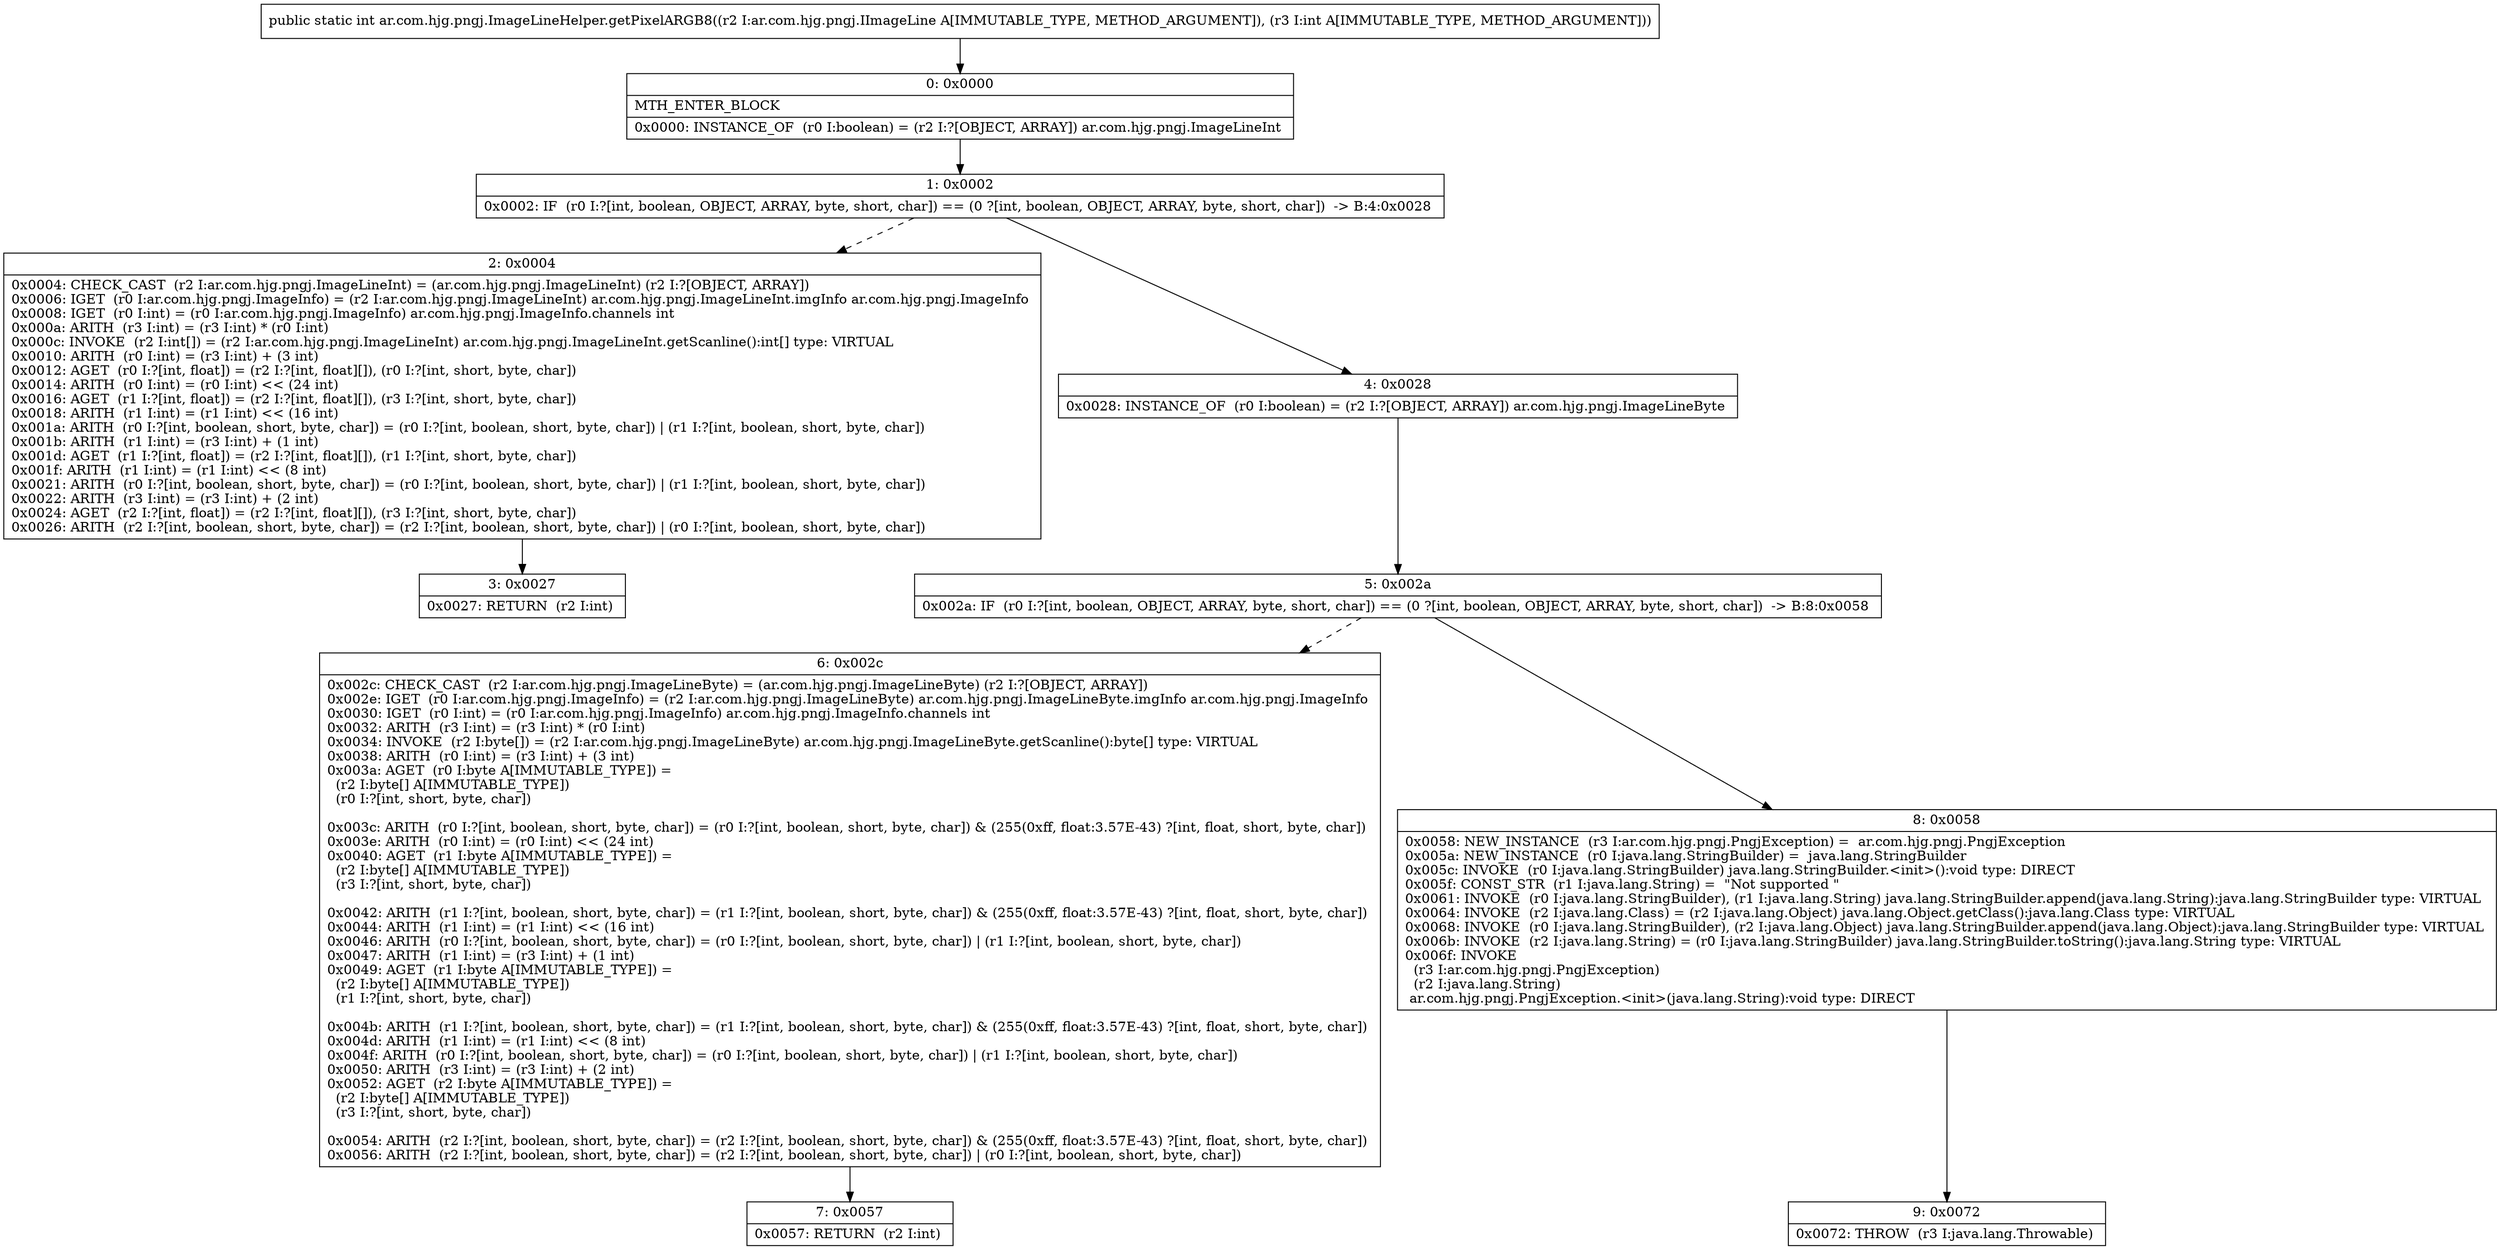 digraph "CFG forar.com.hjg.pngj.ImageLineHelper.getPixelARGB8(Lar\/com\/hjg\/pngj\/IImageLine;I)I" {
Node_0 [shape=record,label="{0\:\ 0x0000|MTH_ENTER_BLOCK\l|0x0000: INSTANCE_OF  (r0 I:boolean) = (r2 I:?[OBJECT, ARRAY]) ar.com.hjg.pngj.ImageLineInt \l}"];
Node_1 [shape=record,label="{1\:\ 0x0002|0x0002: IF  (r0 I:?[int, boolean, OBJECT, ARRAY, byte, short, char]) == (0 ?[int, boolean, OBJECT, ARRAY, byte, short, char])  \-\> B:4:0x0028 \l}"];
Node_2 [shape=record,label="{2\:\ 0x0004|0x0004: CHECK_CAST  (r2 I:ar.com.hjg.pngj.ImageLineInt) = (ar.com.hjg.pngj.ImageLineInt) (r2 I:?[OBJECT, ARRAY]) \l0x0006: IGET  (r0 I:ar.com.hjg.pngj.ImageInfo) = (r2 I:ar.com.hjg.pngj.ImageLineInt) ar.com.hjg.pngj.ImageLineInt.imgInfo ar.com.hjg.pngj.ImageInfo \l0x0008: IGET  (r0 I:int) = (r0 I:ar.com.hjg.pngj.ImageInfo) ar.com.hjg.pngj.ImageInfo.channels int \l0x000a: ARITH  (r3 I:int) = (r3 I:int) * (r0 I:int) \l0x000c: INVOKE  (r2 I:int[]) = (r2 I:ar.com.hjg.pngj.ImageLineInt) ar.com.hjg.pngj.ImageLineInt.getScanline():int[] type: VIRTUAL \l0x0010: ARITH  (r0 I:int) = (r3 I:int) + (3 int) \l0x0012: AGET  (r0 I:?[int, float]) = (r2 I:?[int, float][]), (r0 I:?[int, short, byte, char]) \l0x0014: ARITH  (r0 I:int) = (r0 I:int) \<\< (24 int) \l0x0016: AGET  (r1 I:?[int, float]) = (r2 I:?[int, float][]), (r3 I:?[int, short, byte, char]) \l0x0018: ARITH  (r1 I:int) = (r1 I:int) \<\< (16 int) \l0x001a: ARITH  (r0 I:?[int, boolean, short, byte, char]) = (r0 I:?[int, boolean, short, byte, char]) \| (r1 I:?[int, boolean, short, byte, char]) \l0x001b: ARITH  (r1 I:int) = (r3 I:int) + (1 int) \l0x001d: AGET  (r1 I:?[int, float]) = (r2 I:?[int, float][]), (r1 I:?[int, short, byte, char]) \l0x001f: ARITH  (r1 I:int) = (r1 I:int) \<\< (8 int) \l0x0021: ARITH  (r0 I:?[int, boolean, short, byte, char]) = (r0 I:?[int, boolean, short, byte, char]) \| (r1 I:?[int, boolean, short, byte, char]) \l0x0022: ARITH  (r3 I:int) = (r3 I:int) + (2 int) \l0x0024: AGET  (r2 I:?[int, float]) = (r2 I:?[int, float][]), (r3 I:?[int, short, byte, char]) \l0x0026: ARITH  (r2 I:?[int, boolean, short, byte, char]) = (r2 I:?[int, boolean, short, byte, char]) \| (r0 I:?[int, boolean, short, byte, char]) \l}"];
Node_3 [shape=record,label="{3\:\ 0x0027|0x0027: RETURN  (r2 I:int) \l}"];
Node_4 [shape=record,label="{4\:\ 0x0028|0x0028: INSTANCE_OF  (r0 I:boolean) = (r2 I:?[OBJECT, ARRAY]) ar.com.hjg.pngj.ImageLineByte \l}"];
Node_5 [shape=record,label="{5\:\ 0x002a|0x002a: IF  (r0 I:?[int, boolean, OBJECT, ARRAY, byte, short, char]) == (0 ?[int, boolean, OBJECT, ARRAY, byte, short, char])  \-\> B:8:0x0058 \l}"];
Node_6 [shape=record,label="{6\:\ 0x002c|0x002c: CHECK_CAST  (r2 I:ar.com.hjg.pngj.ImageLineByte) = (ar.com.hjg.pngj.ImageLineByte) (r2 I:?[OBJECT, ARRAY]) \l0x002e: IGET  (r0 I:ar.com.hjg.pngj.ImageInfo) = (r2 I:ar.com.hjg.pngj.ImageLineByte) ar.com.hjg.pngj.ImageLineByte.imgInfo ar.com.hjg.pngj.ImageInfo \l0x0030: IGET  (r0 I:int) = (r0 I:ar.com.hjg.pngj.ImageInfo) ar.com.hjg.pngj.ImageInfo.channels int \l0x0032: ARITH  (r3 I:int) = (r3 I:int) * (r0 I:int) \l0x0034: INVOKE  (r2 I:byte[]) = (r2 I:ar.com.hjg.pngj.ImageLineByte) ar.com.hjg.pngj.ImageLineByte.getScanline():byte[] type: VIRTUAL \l0x0038: ARITH  (r0 I:int) = (r3 I:int) + (3 int) \l0x003a: AGET  (r0 I:byte A[IMMUTABLE_TYPE]) = \l  (r2 I:byte[] A[IMMUTABLE_TYPE])\l  (r0 I:?[int, short, byte, char])\l \l0x003c: ARITH  (r0 I:?[int, boolean, short, byte, char]) = (r0 I:?[int, boolean, short, byte, char]) & (255(0xff, float:3.57E\-43) ?[int, float, short, byte, char]) \l0x003e: ARITH  (r0 I:int) = (r0 I:int) \<\< (24 int) \l0x0040: AGET  (r1 I:byte A[IMMUTABLE_TYPE]) = \l  (r2 I:byte[] A[IMMUTABLE_TYPE])\l  (r3 I:?[int, short, byte, char])\l \l0x0042: ARITH  (r1 I:?[int, boolean, short, byte, char]) = (r1 I:?[int, boolean, short, byte, char]) & (255(0xff, float:3.57E\-43) ?[int, float, short, byte, char]) \l0x0044: ARITH  (r1 I:int) = (r1 I:int) \<\< (16 int) \l0x0046: ARITH  (r0 I:?[int, boolean, short, byte, char]) = (r0 I:?[int, boolean, short, byte, char]) \| (r1 I:?[int, boolean, short, byte, char]) \l0x0047: ARITH  (r1 I:int) = (r3 I:int) + (1 int) \l0x0049: AGET  (r1 I:byte A[IMMUTABLE_TYPE]) = \l  (r2 I:byte[] A[IMMUTABLE_TYPE])\l  (r1 I:?[int, short, byte, char])\l \l0x004b: ARITH  (r1 I:?[int, boolean, short, byte, char]) = (r1 I:?[int, boolean, short, byte, char]) & (255(0xff, float:3.57E\-43) ?[int, float, short, byte, char]) \l0x004d: ARITH  (r1 I:int) = (r1 I:int) \<\< (8 int) \l0x004f: ARITH  (r0 I:?[int, boolean, short, byte, char]) = (r0 I:?[int, boolean, short, byte, char]) \| (r1 I:?[int, boolean, short, byte, char]) \l0x0050: ARITH  (r3 I:int) = (r3 I:int) + (2 int) \l0x0052: AGET  (r2 I:byte A[IMMUTABLE_TYPE]) = \l  (r2 I:byte[] A[IMMUTABLE_TYPE])\l  (r3 I:?[int, short, byte, char])\l \l0x0054: ARITH  (r2 I:?[int, boolean, short, byte, char]) = (r2 I:?[int, boolean, short, byte, char]) & (255(0xff, float:3.57E\-43) ?[int, float, short, byte, char]) \l0x0056: ARITH  (r2 I:?[int, boolean, short, byte, char]) = (r2 I:?[int, boolean, short, byte, char]) \| (r0 I:?[int, boolean, short, byte, char]) \l}"];
Node_7 [shape=record,label="{7\:\ 0x0057|0x0057: RETURN  (r2 I:int) \l}"];
Node_8 [shape=record,label="{8\:\ 0x0058|0x0058: NEW_INSTANCE  (r3 I:ar.com.hjg.pngj.PngjException) =  ar.com.hjg.pngj.PngjException \l0x005a: NEW_INSTANCE  (r0 I:java.lang.StringBuilder) =  java.lang.StringBuilder \l0x005c: INVOKE  (r0 I:java.lang.StringBuilder) java.lang.StringBuilder.\<init\>():void type: DIRECT \l0x005f: CONST_STR  (r1 I:java.lang.String) =  \"Not supported \" \l0x0061: INVOKE  (r0 I:java.lang.StringBuilder), (r1 I:java.lang.String) java.lang.StringBuilder.append(java.lang.String):java.lang.StringBuilder type: VIRTUAL \l0x0064: INVOKE  (r2 I:java.lang.Class) = (r2 I:java.lang.Object) java.lang.Object.getClass():java.lang.Class type: VIRTUAL \l0x0068: INVOKE  (r0 I:java.lang.StringBuilder), (r2 I:java.lang.Object) java.lang.StringBuilder.append(java.lang.Object):java.lang.StringBuilder type: VIRTUAL \l0x006b: INVOKE  (r2 I:java.lang.String) = (r0 I:java.lang.StringBuilder) java.lang.StringBuilder.toString():java.lang.String type: VIRTUAL \l0x006f: INVOKE  \l  (r3 I:ar.com.hjg.pngj.PngjException)\l  (r2 I:java.lang.String)\l ar.com.hjg.pngj.PngjException.\<init\>(java.lang.String):void type: DIRECT \l}"];
Node_9 [shape=record,label="{9\:\ 0x0072|0x0072: THROW  (r3 I:java.lang.Throwable) \l}"];
MethodNode[shape=record,label="{public static int ar.com.hjg.pngj.ImageLineHelper.getPixelARGB8((r2 I:ar.com.hjg.pngj.IImageLine A[IMMUTABLE_TYPE, METHOD_ARGUMENT]), (r3 I:int A[IMMUTABLE_TYPE, METHOD_ARGUMENT])) }"];
MethodNode -> Node_0;
Node_0 -> Node_1;
Node_1 -> Node_2[style=dashed];
Node_1 -> Node_4;
Node_2 -> Node_3;
Node_4 -> Node_5;
Node_5 -> Node_6[style=dashed];
Node_5 -> Node_8;
Node_6 -> Node_7;
Node_8 -> Node_9;
}

